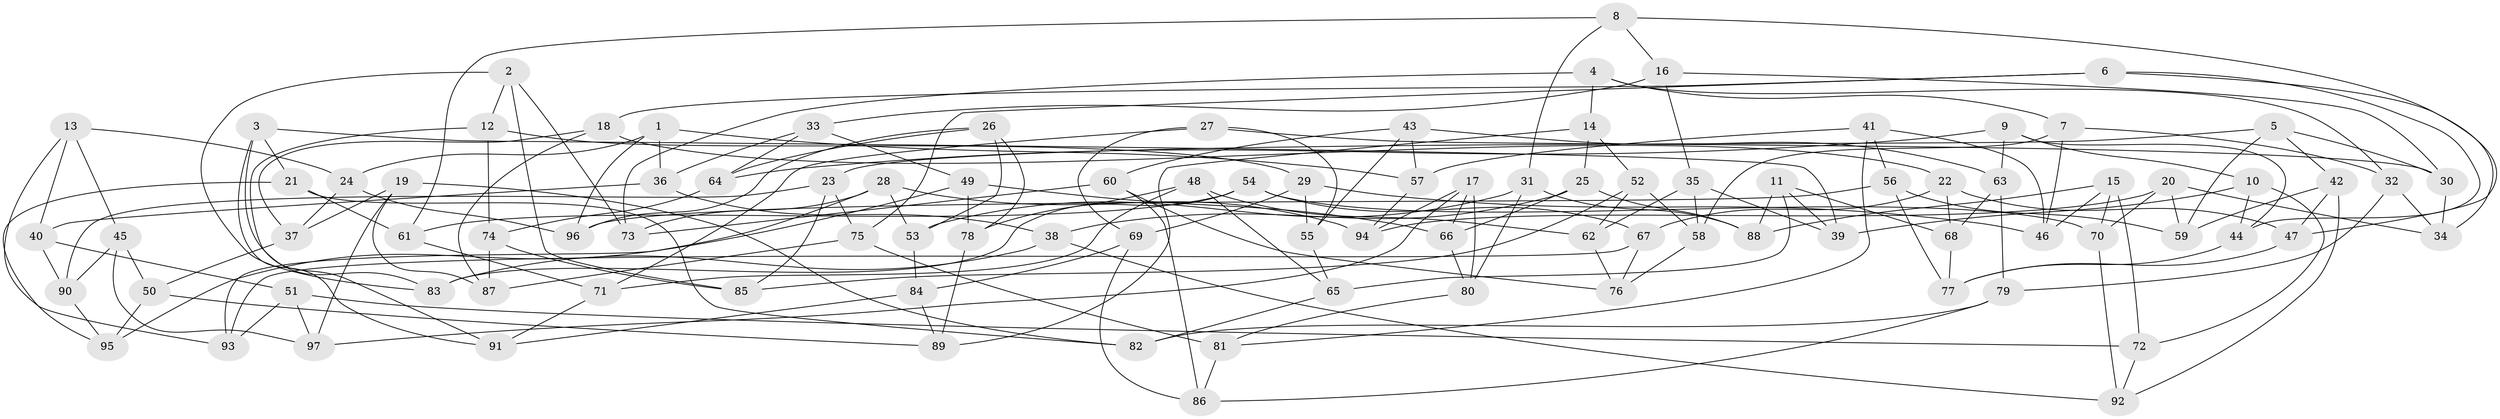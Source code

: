 // Generated by graph-tools (version 1.1) at 2025/03/03/09/25 03:03:06]
// undirected, 97 vertices, 194 edges
graph export_dot {
graph [start="1"]
  node [color=gray90,style=filled];
  1;
  2;
  3;
  4;
  5;
  6;
  7;
  8;
  9;
  10;
  11;
  12;
  13;
  14;
  15;
  16;
  17;
  18;
  19;
  20;
  21;
  22;
  23;
  24;
  25;
  26;
  27;
  28;
  29;
  30;
  31;
  32;
  33;
  34;
  35;
  36;
  37;
  38;
  39;
  40;
  41;
  42;
  43;
  44;
  45;
  46;
  47;
  48;
  49;
  50;
  51;
  52;
  53;
  54;
  55;
  56;
  57;
  58;
  59;
  60;
  61;
  62;
  63;
  64;
  65;
  66;
  67;
  68;
  69;
  70;
  71;
  72;
  73;
  74;
  75;
  76;
  77;
  78;
  79;
  80;
  81;
  82;
  83;
  84;
  85;
  86;
  87;
  88;
  89;
  90;
  91;
  92;
  93;
  94;
  95;
  96;
  97;
  1 -- 96;
  1 -- 36;
  1 -- 24;
  1 -- 57;
  2 -- 85;
  2 -- 12;
  2 -- 73;
  2 -- 83;
  3 -- 83;
  3 -- 21;
  3 -- 39;
  3 -- 91;
  4 -- 32;
  4 -- 14;
  4 -- 7;
  4 -- 73;
  5 -- 42;
  5 -- 30;
  5 -- 59;
  5 -- 23;
  6 -- 75;
  6 -- 44;
  6 -- 18;
  6 -- 34;
  7 -- 58;
  7 -- 46;
  7 -- 32;
  8 -- 31;
  8 -- 16;
  8 -- 47;
  8 -- 61;
  9 -- 44;
  9 -- 10;
  9 -- 63;
  9 -- 64;
  10 -- 72;
  10 -- 44;
  10 -- 39;
  11 -- 88;
  11 -- 68;
  11 -- 39;
  11 -- 65;
  12 -- 91;
  12 -- 29;
  12 -- 74;
  13 -- 93;
  13 -- 24;
  13 -- 45;
  13 -- 40;
  14 -- 25;
  14 -- 52;
  14 -- 89;
  15 -- 46;
  15 -- 88;
  15 -- 72;
  15 -- 70;
  16 -- 33;
  16 -- 35;
  16 -- 30;
  17 -- 97;
  17 -- 66;
  17 -- 80;
  17 -- 94;
  18 -- 37;
  18 -- 87;
  18 -- 22;
  19 -- 87;
  19 -- 37;
  19 -- 82;
  19 -- 97;
  20 -- 94;
  20 -- 59;
  20 -- 34;
  20 -- 70;
  21 -- 95;
  21 -- 82;
  21 -- 61;
  22 -- 67;
  22 -- 68;
  22 -- 47;
  23 -- 75;
  23 -- 85;
  23 -- 90;
  24 -- 37;
  24 -- 96;
  25 -- 38;
  25 -- 66;
  25 -- 88;
  26 -- 64;
  26 -- 96;
  26 -- 53;
  26 -- 78;
  27 -- 55;
  27 -- 71;
  27 -- 30;
  27 -- 69;
  28 -- 94;
  28 -- 73;
  28 -- 93;
  28 -- 53;
  29 -- 69;
  29 -- 46;
  29 -- 55;
  30 -- 34;
  31 -- 80;
  31 -- 88;
  31 -- 53;
  32 -- 34;
  32 -- 79;
  33 -- 49;
  33 -- 36;
  33 -- 64;
  35 -- 39;
  35 -- 58;
  35 -- 62;
  36 -- 40;
  36 -- 38;
  37 -- 50;
  38 -- 83;
  38 -- 92;
  40 -- 51;
  40 -- 90;
  41 -- 81;
  41 -- 57;
  41 -- 46;
  41 -- 56;
  42 -- 47;
  42 -- 92;
  42 -- 59;
  43 -- 63;
  43 -- 57;
  43 -- 60;
  43 -- 55;
  44 -- 77;
  45 -- 97;
  45 -- 90;
  45 -- 50;
  47 -- 77;
  48 -- 65;
  48 -- 71;
  48 -- 62;
  48 -- 78;
  49 -- 78;
  49 -- 66;
  49 -- 95;
  50 -- 89;
  50 -- 95;
  51 -- 93;
  51 -- 97;
  51 -- 72;
  52 -- 85;
  52 -- 62;
  52 -- 58;
  53 -- 84;
  54 -- 83;
  54 -- 70;
  54 -- 67;
  54 -- 61;
  55 -- 65;
  56 -- 77;
  56 -- 59;
  56 -- 96;
  57 -- 94;
  58 -- 76;
  60 -- 76;
  60 -- 73;
  60 -- 86;
  61 -- 71;
  62 -- 76;
  63 -- 79;
  63 -- 68;
  64 -- 74;
  65 -- 82;
  66 -- 80;
  67 -- 76;
  67 -- 93;
  68 -- 77;
  69 -- 84;
  69 -- 86;
  70 -- 92;
  71 -- 91;
  72 -- 92;
  74 -- 85;
  74 -- 87;
  75 -- 87;
  75 -- 81;
  78 -- 89;
  79 -- 86;
  79 -- 82;
  80 -- 81;
  81 -- 86;
  84 -- 91;
  84 -- 89;
  90 -- 95;
}
